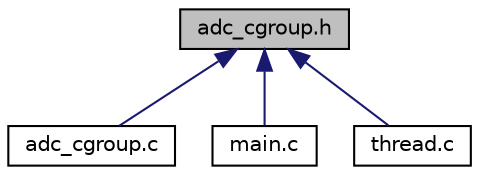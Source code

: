 digraph "adc_cgroup.h"
{
  edge [fontname="Helvetica",fontsize="10",labelfontname="Helvetica",labelfontsize="10"];
  node [fontname="Helvetica",fontsize="10",shape=record];
  Node1 [label="adc_cgroup.h",height=0.2,width=0.4,color="black", fillcolor="grey75", style="filled" fontcolor="black"];
  Node1 -> Node2 [dir="back",color="midnightblue",fontsize="10",style="solid",fontname="Helvetica"];
  Node2 [label="adc_cgroup.c",height=0.2,width=0.4,color="black", fillcolor="white", style="filled",URL="$adc__cgroup_8c.html",tooltip="File adc for adc Project, test and validation of the ADC module. "];
  Node1 -> Node3 [dir="back",color="midnightblue",fontsize="10",style="solid",fontname="Helvetica"];
  Node3 [label="main.c",height=0.2,width=0.4,color="black", fillcolor="white", style="filled",URL="$main_8c.html",tooltip="Main program for the Project with RTOS, test and validation of the final project. ..."];
  Node1 -> Node4 [dir="back",color="midnightblue",fontsize="10",style="solid",fontname="Helvetica"];
  Node4 [label="thread.c",height=0.2,width=0.4,color="black", fillcolor="white", style="filled",URL="$thread_8c.html",tooltip="File thread for the rtos project. "];
}
